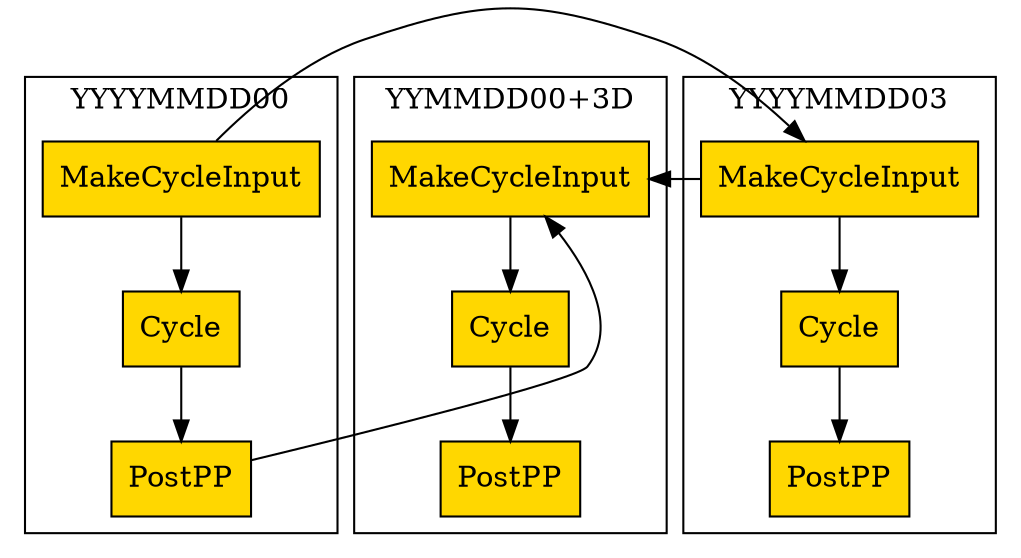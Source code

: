 digraph cycling { 
//splines=ortho;
newrank=true;
  node[style=filled,fillcolor=gold,shape=box]
subgraph cluster_00 {
  label="YYYYMMDD00"
  MakeCycleInput00[label="MakeCycleInput"]
  Cycle00[label="Cycle"]
  PostPP00[label="PostPP"]
  MakeCycleInput00 -> Cycle00 -> PostPP00
}

subgraph cluster_03 {
  label="YYYYMMDD03"
  MakeCycleInput03[label="MakeCycleInput"]
  Cycle03[label="Cycle"]
  PostPP03[label="PostPP"]
  MakeCycleInput03 -> Cycle03 -> PostPP03
}

subgraph cluster_00p {
  label="YYMMDD00+3D"
  MakeCycleInput00p[label="MakeCycleInput"]
  Cycle00p[label="Cycle"]
  PostPP00p[label="PostPP"]
  MakeCycleInput00p-> Cycle00p -> PostPP00p
}

{rank = same
MakeCycleInput00 -> MakeCycleInput03 -> MakeCycleInput00p //[constraint=false] 
//MakeCycleInput03 -> MakeCycleInput00p //[constraint=false]
}
PostPP00 -> MakeCycleInput00p[constraint=false] 


} 
